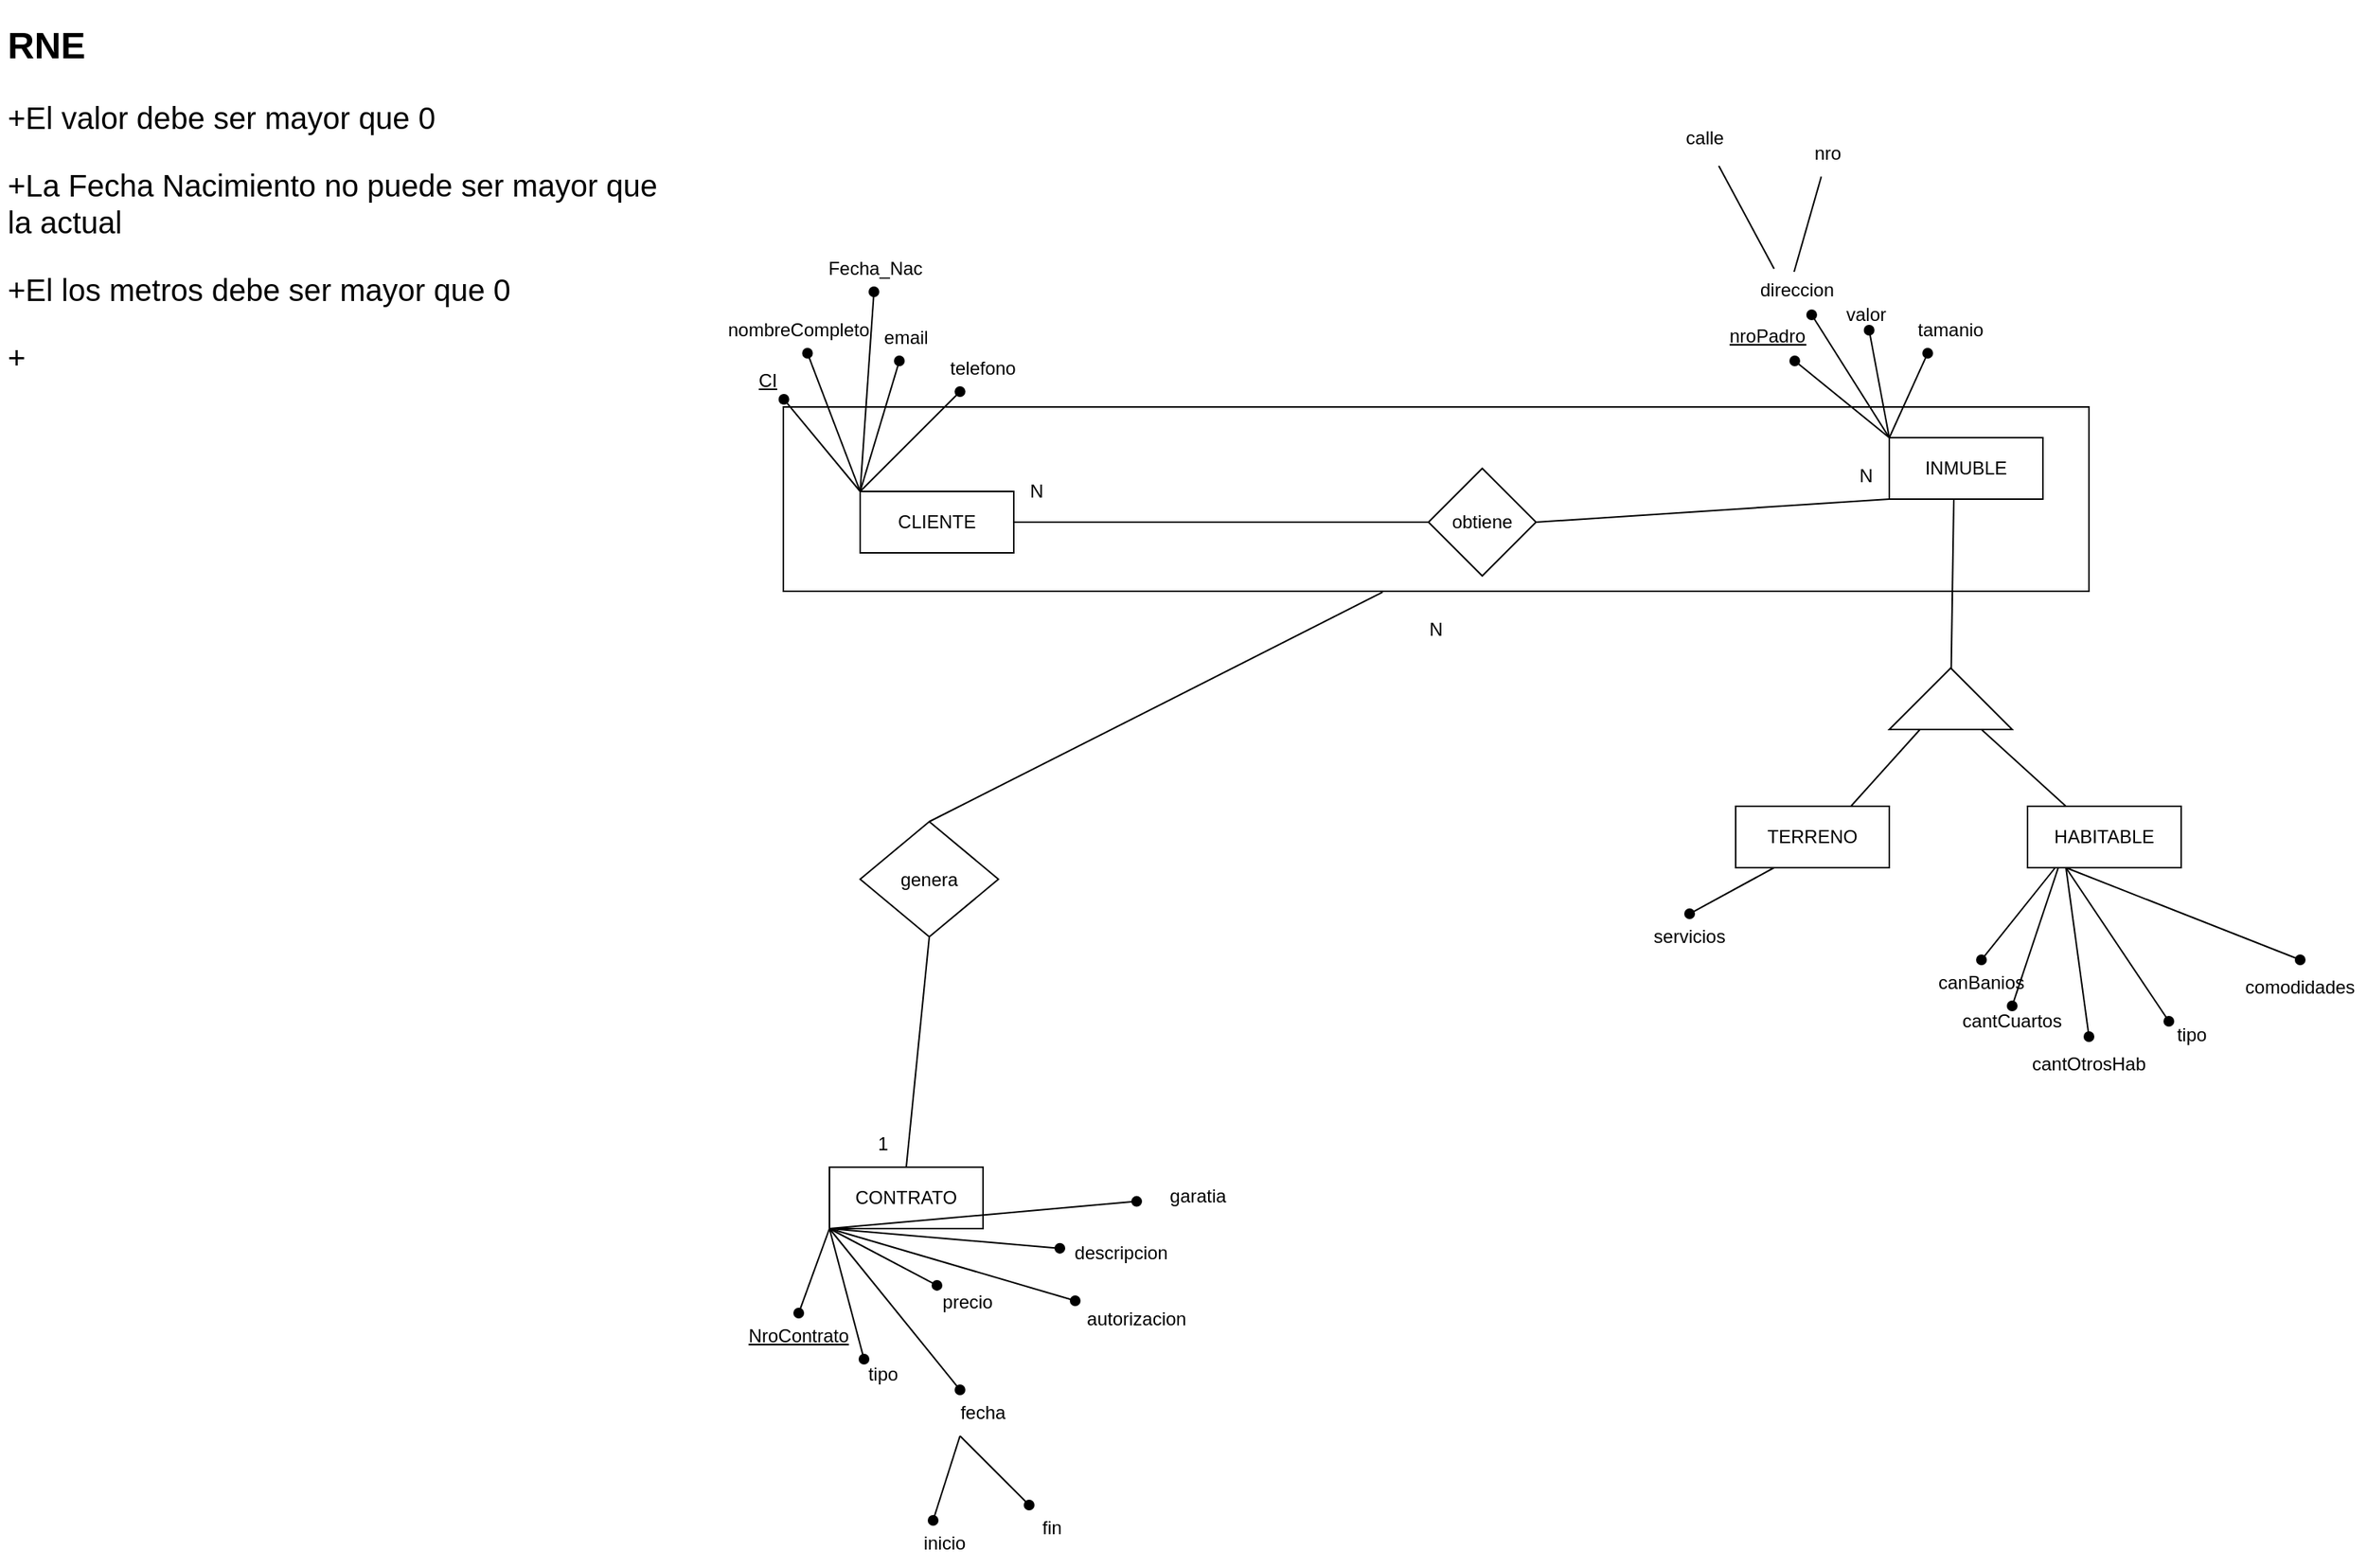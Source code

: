 <mxfile version="22.1.1" type="device">
  <diagram id="WxVVVQGh826VseH-Uuy4" name="Página-1">
    <mxGraphModel dx="1862" dy="1782" grid="1" gridSize="10" guides="1" tooltips="1" connect="1" arrows="1" fold="1" page="1" pageScale="1" pageWidth="827" pageHeight="1169" math="0" shadow="0">
      <root>
        <mxCell id="0" />
        <mxCell id="1" parent="0" />
        <mxCell id="OyHoSDvnyb1JTgSuCgKk-77" value="" style="rounded=0;whiteSpace=wrap;html=1;fillColor=none;" parent="1" vertex="1">
          <mxGeometry x="-120" y="120" width="850" height="120" as="geometry" />
        </mxCell>
        <mxCell id="OyHoSDvnyb1JTgSuCgKk-1" value="CLIENTE" style="whiteSpace=wrap;html=1;align=center;" parent="1" vertex="1">
          <mxGeometry x="-70" y="175" width="100" height="40" as="geometry" />
        </mxCell>
        <mxCell id="OyHoSDvnyb1JTgSuCgKk-2" value="" style="endArrow=oval;html=1;rounded=0;startArrow=none;startFill=0;endFill=1;" parent="1" target="OyHoSDvnyb1JTgSuCgKk-3" edge="1">
          <mxGeometry width="50" height="50" relative="1" as="geometry">
            <mxPoint x="-70" y="175" as="sourcePoint" />
            <mxPoint x="-100" y="105" as="targetPoint" />
          </mxGeometry>
        </mxCell>
        <mxCell id="OyHoSDvnyb1JTgSuCgKk-3" value="&lt;u&gt;CI&lt;/u&gt;" style="text;html=1;strokeColor=none;fillColor=none;align=center;verticalAlign=middle;whiteSpace=wrap;rounded=0;" parent="1" vertex="1">
          <mxGeometry x="-150" y="90" width="40" height="25" as="geometry" />
        </mxCell>
        <mxCell id="OyHoSDvnyb1JTgSuCgKk-4" value="" style="endArrow=oval;html=1;rounded=0;startArrow=none;startFill=0;endFill=1;exitX=0;exitY=0;exitDx=0;exitDy=0;" parent="1" source="OyHoSDvnyb1JTgSuCgKk-1" target="OyHoSDvnyb1JTgSuCgKk-5" edge="1">
          <mxGeometry width="50" height="50" relative="1" as="geometry">
            <mxPoint x="-60" y="185" as="sourcePoint" />
            <mxPoint x="-50" y="105" as="targetPoint" />
          </mxGeometry>
        </mxCell>
        <mxCell id="OyHoSDvnyb1JTgSuCgKk-5" value="nombreCompleto" style="text;html=1;strokeColor=none;fillColor=none;align=center;verticalAlign=middle;whiteSpace=wrap;rounded=0;" parent="1" vertex="1">
          <mxGeometry x="-140" y="55" width="60" height="30" as="geometry" />
        </mxCell>
        <mxCell id="OyHoSDvnyb1JTgSuCgKk-6" value="" style="endArrow=oval;html=1;rounded=0;startArrow=none;startFill=0;endFill=1;exitX=0;exitY=0;exitDx=0;exitDy=0;" parent="1" source="OyHoSDvnyb1JTgSuCgKk-1" target="OyHoSDvnyb1JTgSuCgKk-7" edge="1">
          <mxGeometry width="50" height="50" relative="1" as="geometry">
            <mxPoint x="-60" y="185" as="sourcePoint" />
            <mxPoint x="-70" y="105" as="targetPoint" />
          </mxGeometry>
        </mxCell>
        <mxCell id="OyHoSDvnyb1JTgSuCgKk-7" value="Fecha_Nac" style="text;html=1;strokeColor=none;fillColor=none;align=center;verticalAlign=middle;whiteSpace=wrap;rounded=0;" parent="1" vertex="1">
          <mxGeometry x="-90" y="15" width="60" height="30" as="geometry" />
        </mxCell>
        <mxCell id="OyHoSDvnyb1JTgSuCgKk-8" value="" style="endArrow=oval;html=1;rounded=0;startArrow=none;startFill=0;endFill=1;exitX=0;exitY=0;exitDx=0;exitDy=0;" parent="1" source="OyHoSDvnyb1JTgSuCgKk-1" target="OyHoSDvnyb1JTgSuCgKk-9" edge="1">
          <mxGeometry width="50" height="50" relative="1" as="geometry">
            <mxPoint x="-60" y="185" as="sourcePoint" />
            <mxPoint x="-40" y="75" as="targetPoint" />
          </mxGeometry>
        </mxCell>
        <mxCell id="OyHoSDvnyb1JTgSuCgKk-9" value="email" style="text;html=1;strokeColor=none;fillColor=none;align=center;verticalAlign=middle;whiteSpace=wrap;rounded=0;" parent="1" vertex="1">
          <mxGeometry x="-70" y="60" width="60" height="30" as="geometry" />
        </mxCell>
        <mxCell id="OyHoSDvnyb1JTgSuCgKk-10" value="" style="endArrow=oval;html=1;rounded=0;startArrow=none;startFill=0;endFill=1;exitX=0;exitY=0;exitDx=0;exitDy=0;" parent="1" source="OyHoSDvnyb1JTgSuCgKk-1" target="OyHoSDvnyb1JTgSuCgKk-11" edge="1">
          <mxGeometry width="50" height="50" relative="1" as="geometry">
            <mxPoint x="-60" y="185" as="sourcePoint" />
            <mxPoint x="10" y="95" as="targetPoint" />
          </mxGeometry>
        </mxCell>
        <mxCell id="OyHoSDvnyb1JTgSuCgKk-11" value="telefono" style="text;html=1;strokeColor=none;fillColor=none;align=center;verticalAlign=middle;whiteSpace=wrap;rounded=0;" parent="1" vertex="1">
          <mxGeometry x="-20" y="80" width="60" height="30" as="geometry" />
        </mxCell>
        <mxCell id="OyHoSDvnyb1JTgSuCgKk-12" value="INMUBLE" style="whiteSpace=wrap;html=1;align=center;" parent="1" vertex="1">
          <mxGeometry x="600" y="140" width="100" height="40" as="geometry" />
        </mxCell>
        <mxCell id="OyHoSDvnyb1JTgSuCgKk-13" value="" style="endArrow=none;html=1;rounded=0;entryX=0;entryY=0;entryDx=0;entryDy=0;endFill=0;startArrow=oval;startFill=1;" parent="1" source="OyHoSDvnyb1JTgSuCgKk-14" target="OyHoSDvnyb1JTgSuCgKk-12" edge="1">
          <mxGeometry relative="1" as="geometry">
            <mxPoint x="560" y="90" as="sourcePoint" />
            <mxPoint x="560" y="250" as="targetPoint" />
          </mxGeometry>
        </mxCell>
        <mxCell id="OyHoSDvnyb1JTgSuCgKk-14" value="&lt;u&gt;nroPadron&lt;/u&gt;" style="text;strokeColor=none;fillColor=none;spacingLeft=4;spacingRight=4;overflow=hidden;rotatable=0;points=[[0,0.5],[1,0.5]];portConstraint=eastwest;fontSize=12;whiteSpace=wrap;html=1;" parent="1" vertex="1">
          <mxGeometry x="490" y="60" width="60" height="30" as="geometry" />
        </mxCell>
        <mxCell id="OyHoSDvnyb1JTgSuCgKk-15" value="" style="endArrow=none;html=1;rounded=0;entryX=0;entryY=0;entryDx=0;entryDy=0;endFill=0;startArrow=oval;startFill=1;" parent="1" source="OyHoSDvnyb1JTgSuCgKk-16" target="OyHoSDvnyb1JTgSuCgKk-12" edge="1">
          <mxGeometry relative="1" as="geometry">
            <mxPoint x="590" y="55" as="sourcePoint" />
            <mxPoint x="570" y="115" as="targetPoint" />
          </mxGeometry>
        </mxCell>
        <mxCell id="OyHoSDvnyb1JTgSuCgKk-16" value="direccion" style="text;strokeColor=none;fillColor=none;spacingLeft=4;spacingRight=4;overflow=hidden;rotatable=0;points=[[0,0.5],[1,0.5]];portConstraint=eastwest;fontSize=12;whiteSpace=wrap;html=1;" parent="1" vertex="1">
          <mxGeometry x="510" y="30" width="60" height="30" as="geometry" />
        </mxCell>
        <mxCell id="OyHoSDvnyb1JTgSuCgKk-17" value="" style="endArrow=none;html=1;rounded=0;exitX=0.467;exitY=0.067;exitDx=0;exitDy=0;exitPerimeter=0;" parent="1" source="OyHoSDvnyb1JTgSuCgKk-16" target="OyHoSDvnyb1JTgSuCgKk-20" edge="1">
          <mxGeometry width="50" height="50" relative="1" as="geometry">
            <mxPoint x="520" y="10" as="sourcePoint" />
            <mxPoint x="550" y="-30" as="targetPoint" />
          </mxGeometry>
        </mxCell>
        <mxCell id="OyHoSDvnyb1JTgSuCgKk-18" value="" style="endArrow=none;html=1;rounded=0;exitX=0.25;exitY=0;exitDx=0;exitDy=0;exitPerimeter=0;entryX=0.65;entryY=1.1;entryDx=0;entryDy=0;entryPerimeter=0;" parent="1" source="OyHoSDvnyb1JTgSuCgKk-16" target="OyHoSDvnyb1JTgSuCgKk-19" edge="1">
          <mxGeometry width="50" height="50" relative="1" as="geometry">
            <mxPoint x="569" y="39" as="sourcePoint" />
            <mxPoint x="500" y="-30" as="targetPoint" />
          </mxGeometry>
        </mxCell>
        <mxCell id="OyHoSDvnyb1JTgSuCgKk-19" value="calle" style="text;html=1;strokeColor=none;fillColor=none;align=center;verticalAlign=middle;whiteSpace=wrap;rounded=0;" parent="1" vertex="1">
          <mxGeometry x="450" y="-70" width="60" height="30" as="geometry" />
        </mxCell>
        <mxCell id="OyHoSDvnyb1JTgSuCgKk-20" value="nro" style="text;html=1;strokeColor=none;fillColor=none;align=center;verticalAlign=middle;whiteSpace=wrap;rounded=0;" parent="1" vertex="1">
          <mxGeometry x="530" y="-60" width="60" height="30" as="geometry" />
        </mxCell>
        <mxCell id="OyHoSDvnyb1JTgSuCgKk-22" value="" style="endArrow=none;html=1;rounded=0;endFill=0;startArrow=oval;startFill=1;" parent="1" source="OyHoSDvnyb1JTgSuCgKk-24" edge="1">
          <mxGeometry relative="1" as="geometry">
            <mxPoint x="600" y="60" as="sourcePoint" />
            <mxPoint x="600" y="140" as="targetPoint" />
          </mxGeometry>
        </mxCell>
        <mxCell id="OyHoSDvnyb1JTgSuCgKk-24" value="valor" style="text;html=1;strokeColor=none;fillColor=none;align=center;verticalAlign=middle;whiteSpace=wrap;rounded=0;" parent="1" vertex="1">
          <mxGeometry x="550" y="50" width="70" height="20" as="geometry" />
        </mxCell>
        <mxCell id="OyHoSDvnyb1JTgSuCgKk-25" value="" style="endArrow=none;html=1;rounded=0;endFill=0;startArrow=oval;startFill=1;entryX=0;entryY=0;entryDx=0;entryDy=0;exitX=0.25;exitY=1;exitDx=0;exitDy=0;" parent="1" source="OyHoSDvnyb1JTgSuCgKk-26" target="OyHoSDvnyb1JTgSuCgKk-12" edge="1">
          <mxGeometry relative="1" as="geometry">
            <mxPoint x="630" y="70" as="sourcePoint" />
            <mxPoint x="610" y="150" as="targetPoint" />
          </mxGeometry>
        </mxCell>
        <mxCell id="OyHoSDvnyb1JTgSuCgKk-26" value="tamanio" style="text;html=1;strokeColor=none;fillColor=none;align=center;verticalAlign=middle;whiteSpace=wrap;rounded=0;" parent="1" vertex="1">
          <mxGeometry x="610" y="55" width="60" height="30" as="geometry" />
        </mxCell>
        <mxCell id="OyHoSDvnyb1JTgSuCgKk-27" value="TERRENO" style="whiteSpace=wrap;html=1;align=center;" parent="1" vertex="1">
          <mxGeometry x="500" y="380" width="100" height="40" as="geometry" />
        </mxCell>
        <mxCell id="OyHoSDvnyb1JTgSuCgKk-28" value="HABITABLE" style="whiteSpace=wrap;html=1;align=center;" parent="1" vertex="1">
          <mxGeometry x="690" y="380" width="100" height="40" as="geometry" />
        </mxCell>
        <mxCell id="OyHoSDvnyb1JTgSuCgKk-29" value="" style="triangle;whiteSpace=wrap;html=1;rotation=-90;" parent="1" vertex="1">
          <mxGeometry x="620" y="270" width="40" height="80" as="geometry" />
        </mxCell>
        <mxCell id="OyHoSDvnyb1JTgSuCgKk-30" value="" style="endArrow=none;html=1;rounded=0;entryX=0;entryY=0.25;entryDx=0;entryDy=0;exitX=0.75;exitY=0;exitDx=0;exitDy=0;" parent="1" source="OyHoSDvnyb1JTgSuCgKk-27" target="OyHoSDvnyb1JTgSuCgKk-29" edge="1">
          <mxGeometry width="50" height="50" relative="1" as="geometry">
            <mxPoint x="570" y="340" as="sourcePoint" />
            <mxPoint x="620" y="290" as="targetPoint" />
          </mxGeometry>
        </mxCell>
        <mxCell id="OyHoSDvnyb1JTgSuCgKk-31" value="" style="endArrow=none;html=1;rounded=0;entryX=0;entryY=0.75;entryDx=0;entryDy=0;exitX=0.25;exitY=0;exitDx=0;exitDy=0;" parent="1" source="OyHoSDvnyb1JTgSuCgKk-28" target="OyHoSDvnyb1JTgSuCgKk-29" edge="1">
          <mxGeometry width="50" height="50" relative="1" as="geometry">
            <mxPoint x="580" y="350" as="sourcePoint" />
            <mxPoint x="630" y="300" as="targetPoint" />
          </mxGeometry>
        </mxCell>
        <mxCell id="OyHoSDvnyb1JTgSuCgKk-33" value="" style="endArrow=none;html=1;rounded=0;entryX=0.42;entryY=1;entryDx=0;entryDy=0;entryPerimeter=0;" parent="1" source="OyHoSDvnyb1JTgSuCgKk-29" target="OyHoSDvnyb1JTgSuCgKk-12" edge="1">
          <mxGeometry width="50" height="50" relative="1" as="geometry">
            <mxPoint x="600" y="230" as="sourcePoint" />
            <mxPoint x="650" y="180" as="targetPoint" />
          </mxGeometry>
        </mxCell>
        <mxCell id="OyHoSDvnyb1JTgSuCgKk-34" value="" style="endArrow=none;html=1;rounded=0;entryX=0.25;entryY=1;entryDx=0;entryDy=0;startArrow=oval;startFill=1;exitX=0.5;exitY=0;exitDx=0;exitDy=0;" parent="1" source="OyHoSDvnyb1JTgSuCgKk-35" target="OyHoSDvnyb1JTgSuCgKk-27" edge="1">
          <mxGeometry width="50" height="50" relative="1" as="geometry">
            <mxPoint x="510" y="430" as="sourcePoint" />
            <mxPoint x="510" y="520" as="targetPoint" />
          </mxGeometry>
        </mxCell>
        <mxCell id="OyHoSDvnyb1JTgSuCgKk-35" value="servicios" style="text;html=1;strokeColor=none;fillColor=none;align=center;verticalAlign=middle;whiteSpace=wrap;rounded=0;" parent="1" vertex="1">
          <mxGeometry x="440" y="450" width="60" height="30" as="geometry" />
        </mxCell>
        <mxCell id="OyHoSDvnyb1JTgSuCgKk-37" value="" style="endArrow=none;html=1;rounded=0;entryX=0.18;entryY=1;entryDx=0;entryDy=0;entryPerimeter=0;exitX=0.5;exitY=0;exitDx=0;exitDy=0;startArrow=oval;startFill=1;" parent="1" source="OyHoSDvnyb1JTgSuCgKk-38" target="OyHoSDvnyb1JTgSuCgKk-28" edge="1">
          <mxGeometry width="50" height="50" relative="1" as="geometry">
            <mxPoint x="660" y="490" as="sourcePoint" />
            <mxPoint x="710" y="430" as="targetPoint" />
          </mxGeometry>
        </mxCell>
        <mxCell id="OyHoSDvnyb1JTgSuCgKk-38" value="canBanios" style="text;html=1;strokeColor=none;fillColor=none;align=center;verticalAlign=middle;whiteSpace=wrap;rounded=0;" parent="1" vertex="1">
          <mxGeometry x="630" y="480" width="60" height="30" as="geometry" />
        </mxCell>
        <mxCell id="OyHoSDvnyb1JTgSuCgKk-39" value="" style="endArrow=none;html=1;rounded=0;exitX=0.5;exitY=0;exitDx=0;exitDy=0;startArrow=oval;startFill=1;" parent="1" source="OyHoSDvnyb1JTgSuCgKk-40" edge="1">
          <mxGeometry width="50" height="50" relative="1" as="geometry">
            <mxPoint x="670" y="500" as="sourcePoint" />
            <mxPoint x="710" y="420" as="targetPoint" />
          </mxGeometry>
        </mxCell>
        <mxCell id="OyHoSDvnyb1JTgSuCgKk-40" value="cantCuartos" style="text;html=1;strokeColor=none;fillColor=none;align=center;verticalAlign=middle;whiteSpace=wrap;rounded=0;" parent="1" vertex="1">
          <mxGeometry x="660" y="510" width="40" height="20" as="geometry" />
        </mxCell>
        <mxCell id="OyHoSDvnyb1JTgSuCgKk-43" value="" style="endArrow=none;html=1;rounded=0;entryX=0.25;entryY=1;entryDx=0;entryDy=0;startArrow=oval;startFill=1;exitX=0.5;exitY=0;exitDx=0;exitDy=0;" parent="1" source="OyHoSDvnyb1JTgSuCgKk-44" target="OyHoSDvnyb1JTgSuCgKk-28" edge="1">
          <mxGeometry width="50" height="50" relative="1" as="geometry">
            <mxPoint x="730" y="520" as="sourcePoint" />
            <mxPoint x="700" y="480" as="targetPoint" />
          </mxGeometry>
        </mxCell>
        <mxCell id="OyHoSDvnyb1JTgSuCgKk-44" value="cantOtrosHab" style="text;html=1;strokeColor=none;fillColor=none;align=center;verticalAlign=middle;whiteSpace=wrap;rounded=0;" parent="1" vertex="1">
          <mxGeometry x="710" y="530" width="40" height="35" as="geometry" />
        </mxCell>
        <mxCell id="OyHoSDvnyb1JTgSuCgKk-45" value="" style="endArrow=none;html=1;rounded=0;entryX=0.25;entryY=1;entryDx=0;entryDy=0;startArrow=oval;startFill=1;exitX=0.25;exitY=0;exitDx=0;exitDy=0;" parent="1" source="OyHoSDvnyb1JTgSuCgKk-46" target="OyHoSDvnyb1JTgSuCgKk-28" edge="1">
          <mxGeometry width="50" height="50" relative="1" as="geometry">
            <mxPoint x="780" y="510" as="sourcePoint" />
            <mxPoint x="725" y="430" as="targetPoint" />
          </mxGeometry>
        </mxCell>
        <mxCell id="OyHoSDvnyb1JTgSuCgKk-46" value="tipo" style="text;html=1;strokeColor=none;fillColor=none;align=center;verticalAlign=middle;whiteSpace=wrap;rounded=0;" parent="1" vertex="1">
          <mxGeometry x="767" y="520" width="60" height="17.5" as="geometry" />
        </mxCell>
        <mxCell id="OyHoSDvnyb1JTgSuCgKk-48" value="CONTRATO" style="whiteSpace=wrap;html=1;align=center;" parent="1" vertex="1">
          <mxGeometry x="-90" y="615" width="100" height="40" as="geometry" />
        </mxCell>
        <mxCell id="OyHoSDvnyb1JTgSuCgKk-49" value="" style="endArrow=none;html=1;rounded=0;entryX=0;entryY=1;entryDx=0;entryDy=0;startArrow=oval;startFill=1;exitX=0.5;exitY=0;exitDx=0;exitDy=0;" parent="1" source="OyHoSDvnyb1JTgSuCgKk-50" target="OyHoSDvnyb1JTgSuCgKk-48" edge="1">
          <mxGeometry width="50" height="50" relative="1" as="geometry">
            <mxPoint x="-70" y="730" as="sourcePoint" />
            <mxPoint x="-130" y="680" as="targetPoint" />
          </mxGeometry>
        </mxCell>
        <mxCell id="OyHoSDvnyb1JTgSuCgKk-50" value="&lt;u&gt;NroContrato&lt;/u&gt;" style="text;html=1;strokeColor=none;fillColor=none;align=center;verticalAlign=middle;whiteSpace=wrap;rounded=0;" parent="1" vertex="1">
          <mxGeometry x="-140" y="710" width="60" height="30" as="geometry" />
        </mxCell>
        <mxCell id="OyHoSDvnyb1JTgSuCgKk-51" value="" style="endArrow=none;html=1;rounded=0;entryX=0;entryY=1;entryDx=0;entryDy=0;startArrow=oval;startFill=1;exitX=0.25;exitY=0;exitDx=0;exitDy=0;" parent="1" source="OyHoSDvnyb1JTgSuCgKk-52" target="OyHoSDvnyb1JTgSuCgKk-48" edge="1">
          <mxGeometry width="50" height="50" relative="1" as="geometry">
            <mxPoint x="-60" y="745" as="sourcePoint" />
            <mxPoint x="-80" y="665" as="targetPoint" />
          </mxGeometry>
        </mxCell>
        <mxCell id="OyHoSDvnyb1JTgSuCgKk-52" value="tipo" style="text;html=1;strokeColor=none;fillColor=none;align=center;verticalAlign=middle;whiteSpace=wrap;rounded=0;" parent="1" vertex="1">
          <mxGeometry x="-80" y="740" width="50" height="20" as="geometry" />
        </mxCell>
        <mxCell id="OyHoSDvnyb1JTgSuCgKk-53" value="fecha" style="text;html=1;strokeColor=none;fillColor=none;align=center;verticalAlign=middle;whiteSpace=wrap;rounded=0;" parent="1" vertex="1">
          <mxGeometry x="-20" y="760" width="60" height="30" as="geometry" />
        </mxCell>
        <mxCell id="OyHoSDvnyb1JTgSuCgKk-54" value="" style="endArrow=none;html=1;rounded=0;startArrow=oval;startFill=1;exitX=0.25;exitY=0;exitDx=0;exitDy=0;" parent="1" source="OyHoSDvnyb1JTgSuCgKk-53" edge="1">
          <mxGeometry width="50" height="50" relative="1" as="geometry">
            <mxPoint x="-57" y="750" as="sourcePoint" />
            <mxPoint x="-90" y="655" as="targetPoint" />
          </mxGeometry>
        </mxCell>
        <mxCell id="OyHoSDvnyb1JTgSuCgKk-55" value="" style="endArrow=none;html=1;rounded=0;entryX=0.25;entryY=1;entryDx=0;entryDy=0;exitX=0.25;exitY=0;exitDx=0;exitDy=0;startArrow=oval;startFill=1;" parent="1" source="OyHoSDvnyb1JTgSuCgKk-57" target="OyHoSDvnyb1JTgSuCgKk-53" edge="1">
          <mxGeometry width="50" height="50" relative="1" as="geometry">
            <mxPoint x="-20" y="845" as="sourcePoint" />
            <mxPoint y="805" as="targetPoint" />
          </mxGeometry>
        </mxCell>
        <mxCell id="OyHoSDvnyb1JTgSuCgKk-56" value="" style="endArrow=none;html=1;rounded=0;entryX=0.25;entryY=1;entryDx=0;entryDy=0;exitX=0;exitY=0;exitDx=0;exitDy=0;startArrow=oval;startFill=1;" parent="1" source="OyHoSDvnyb1JTgSuCgKk-58" target="OyHoSDvnyb1JTgSuCgKk-53" edge="1">
          <mxGeometry width="50" height="50" relative="1" as="geometry">
            <mxPoint x="30" y="835" as="sourcePoint" />
            <mxPoint x="5" y="800" as="targetPoint" />
          </mxGeometry>
        </mxCell>
        <mxCell id="OyHoSDvnyb1JTgSuCgKk-57" value="inicio" style="text;html=1;strokeColor=none;fillColor=none;align=center;verticalAlign=middle;whiteSpace=wrap;rounded=0;" parent="1" vertex="1">
          <mxGeometry x="-30" y="845" width="30" height="30" as="geometry" />
        </mxCell>
        <mxCell id="OyHoSDvnyb1JTgSuCgKk-58" value="fin" style="text;html=1;strokeColor=none;fillColor=none;align=center;verticalAlign=middle;whiteSpace=wrap;rounded=0;" parent="1" vertex="1">
          <mxGeometry x="40" y="835" width="30" height="30" as="geometry" />
        </mxCell>
        <mxCell id="OyHoSDvnyb1JTgSuCgKk-59" value="" style="endArrow=oval;html=1;rounded=0;exitX=0;exitY=1;exitDx=0;exitDy=0;startArrow=none;startFill=0;endFill=1;" parent="1" source="OyHoSDvnyb1JTgSuCgKk-48" target="OyHoSDvnyb1JTgSuCgKk-60" edge="1">
          <mxGeometry width="50" height="50" relative="1" as="geometry">
            <mxPoint x="250" y="715" as="sourcePoint" />
            <mxPoint x="10" y="705" as="targetPoint" />
          </mxGeometry>
        </mxCell>
        <mxCell id="OyHoSDvnyb1JTgSuCgKk-60" value="precio" style="text;html=1;strokeColor=none;fillColor=none;align=center;verticalAlign=middle;whiteSpace=wrap;rounded=0;" parent="1" vertex="1">
          <mxGeometry x="-20" y="690" width="40" height="25" as="geometry" />
        </mxCell>
        <mxCell id="OyHoSDvnyb1JTgSuCgKk-61" value="" style="endArrow=oval;html=1;rounded=0;exitX=0;exitY=1;exitDx=0;exitDy=0;startArrow=none;startFill=0;endFill=1;" parent="1" source="OyHoSDvnyb1JTgSuCgKk-48" target="OyHoSDvnyb1JTgSuCgKk-62" edge="1">
          <mxGeometry width="50" height="50" relative="1" as="geometry">
            <mxPoint x="-340" y="615" as="sourcePoint" />
            <mxPoint x="70" y="682.5" as="targetPoint" />
          </mxGeometry>
        </mxCell>
        <mxCell id="OyHoSDvnyb1JTgSuCgKk-62" value="descripcion" style="text;html=1;strokeColor=none;fillColor=none;align=center;verticalAlign=middle;whiteSpace=wrap;rounded=0;" parent="1" vertex="1">
          <mxGeometry x="60" y="652.5" width="80" height="37.5" as="geometry" />
        </mxCell>
        <mxCell id="OyHoSDvnyb1JTgSuCgKk-63" value="" style="endArrow=oval;html=1;rounded=0;startArrow=none;startFill=0;endFill=1;exitX=0;exitY=1;exitDx=0;exitDy=0;" parent="1" source="OyHoSDvnyb1JTgSuCgKk-48" target="OyHoSDvnyb1JTgSuCgKk-64" edge="1">
          <mxGeometry width="50" height="50" relative="1" as="geometry">
            <mxPoint x="-90" y="655" as="sourcePoint" />
            <mxPoint x="120" y="710" as="targetPoint" />
          </mxGeometry>
        </mxCell>
        <mxCell id="OyHoSDvnyb1JTgSuCgKk-64" value="autorizacion&lt;br&gt;" style="text;html=1;strokeColor=none;fillColor=none;align=center;verticalAlign=middle;whiteSpace=wrap;rounded=0;" parent="1" vertex="1">
          <mxGeometry x="70" y="695" width="80" height="37.5" as="geometry" />
        </mxCell>
        <mxCell id="OyHoSDvnyb1JTgSuCgKk-74" value="obtiene" style="rhombus;whiteSpace=wrap;html=1;" parent="1" vertex="1">
          <mxGeometry x="300" y="160" width="70" height="70" as="geometry" />
        </mxCell>
        <mxCell id="OyHoSDvnyb1JTgSuCgKk-75" value="" style="endArrow=none;html=1;rounded=0;exitX=1;exitY=0.5;exitDx=0;exitDy=0;entryX=0;entryY=0.5;entryDx=0;entryDy=0;" parent="1" source="OyHoSDvnyb1JTgSuCgKk-1" target="OyHoSDvnyb1JTgSuCgKk-74" edge="1">
          <mxGeometry width="50" height="50" relative="1" as="geometry">
            <mxPoint x="270" y="300" as="sourcePoint" />
            <mxPoint x="320" y="250" as="targetPoint" />
          </mxGeometry>
        </mxCell>
        <mxCell id="OyHoSDvnyb1JTgSuCgKk-76" value="" style="endArrow=none;html=1;rounded=0;entryX=0;entryY=1;entryDx=0;entryDy=0;exitX=1;exitY=0.5;exitDx=0;exitDy=0;" parent="1" source="OyHoSDvnyb1JTgSuCgKk-74" target="OyHoSDvnyb1JTgSuCgKk-12" edge="1">
          <mxGeometry width="50" height="50" relative="1" as="geometry">
            <mxPoint x="270" y="300" as="sourcePoint" />
            <mxPoint x="320" y="250" as="targetPoint" />
          </mxGeometry>
        </mxCell>
        <mxCell id="OyHoSDvnyb1JTgSuCgKk-78" value="genera" style="rhombus;whiteSpace=wrap;html=1;" parent="1" vertex="1">
          <mxGeometry x="-70" y="390" width="90" height="75" as="geometry" />
        </mxCell>
        <mxCell id="OyHoSDvnyb1JTgSuCgKk-79" value="" style="endArrow=none;html=1;rounded=0;exitX=0.5;exitY=1;exitDx=0;exitDy=0;entryX=0.5;entryY=0;entryDx=0;entryDy=0;" parent="1" source="OyHoSDvnyb1JTgSuCgKk-78" target="OyHoSDvnyb1JTgSuCgKk-48" edge="1">
          <mxGeometry width="50" height="50" relative="1" as="geometry">
            <mxPoint x="-35" y="560" as="sourcePoint" />
            <mxPoint x="130" y="545" as="targetPoint" />
          </mxGeometry>
        </mxCell>
        <mxCell id="OyHoSDvnyb1JTgSuCgKk-80" value="" style="endArrow=none;html=1;rounded=0;exitX=0.5;exitY=0;exitDx=0;exitDy=0;entryX=0.459;entryY=1.005;entryDx=0;entryDy=0;entryPerimeter=0;" parent="1" source="OyHoSDvnyb1JTgSuCgKk-78" target="OyHoSDvnyb1JTgSuCgKk-77" edge="1">
          <mxGeometry width="50" height="50" relative="1" as="geometry">
            <mxPoint x="360" y="730" as="sourcePoint" />
            <mxPoint x="410" y="680" as="targetPoint" />
          </mxGeometry>
        </mxCell>
        <mxCell id="O2dMrHS1CTyVlHkGzMJd-1" value="" style="endArrow=oval;html=1;rounded=0;startArrow=none;startFill=0;endFill=1;" parent="1" target="O2dMrHS1CTyVlHkGzMJd-2" edge="1">
          <mxGeometry width="50" height="50" relative="1" as="geometry">
            <mxPoint x="-90" y="655" as="sourcePoint" />
            <mxPoint x="120" y="645" as="targetPoint" />
          </mxGeometry>
        </mxCell>
        <mxCell id="O2dMrHS1CTyVlHkGzMJd-2" value="garatia" style="text;html=1;strokeColor=none;fillColor=none;align=center;verticalAlign=middle;whiteSpace=wrap;rounded=0;" parent="1" vertex="1">
          <mxGeometry x="110" y="615" width="80" height="37.5" as="geometry" />
        </mxCell>
        <mxCell id="JMcVgq8VJ02x5blIf2rQ-2" value="N" style="text;html=1;strokeColor=none;fillColor=none;align=center;verticalAlign=middle;whiteSpace=wrap;rounded=0;" parent="1" vertex="1">
          <mxGeometry x="30" y="160" width="30" height="30" as="geometry" />
        </mxCell>
        <mxCell id="JMcVgq8VJ02x5blIf2rQ-5" value="N" style="text;html=1;strokeColor=none;fillColor=none;align=center;verticalAlign=middle;whiteSpace=wrap;rounded=0;" parent="1" vertex="1">
          <mxGeometry x="570" y="150" width="30" height="30" as="geometry" />
        </mxCell>
        <mxCell id="JMcVgq8VJ02x5blIf2rQ-7" value="1" style="text;html=1;strokeColor=none;fillColor=none;align=center;verticalAlign=middle;whiteSpace=wrap;rounded=0;" parent="1" vertex="1">
          <mxGeometry x="-70" y="585" width="30" height="30" as="geometry" />
        </mxCell>
        <mxCell id="b_GwWm53v5mUAmIrbCcu-3" value="N" style="text;html=1;strokeColor=none;fillColor=none;align=center;verticalAlign=middle;whiteSpace=wrap;rounded=0;" vertex="1" parent="1">
          <mxGeometry x="290" y="250" width="30" height="30" as="geometry" />
        </mxCell>
        <mxCell id="b_GwWm53v5mUAmIrbCcu-6" value="&lt;h1&gt;RNE&lt;/h1&gt;&lt;p style=&quot;font-size: 20px;&quot;&gt;+El valor debe ser mayor que 0&lt;/p&gt;&lt;p style=&quot;font-size: 20px;&quot;&gt;+La Fecha Nacimiento no puede ser mayor que la actual&lt;/p&gt;&lt;p style=&quot;font-size: 20px;&quot;&gt;+El los metros debe ser mayor que 0&lt;/p&gt;&lt;p style=&quot;font-size: 20px;&quot;&gt;+&lt;/p&gt;" style="text;html=1;strokeColor=none;fillColor=none;spacing=5;spacingTop=-20;whiteSpace=wrap;overflow=hidden;rounded=0;" vertex="1" parent="1">
          <mxGeometry x="-630" y="-135" width="450" height="265" as="geometry" />
        </mxCell>
        <mxCell id="b_GwWm53v5mUAmIrbCcu-7" value="" style="endArrow=none;html=1;rounded=0;entryX=0.25;entryY=1;entryDx=0;entryDy=0;startArrow=oval;startFill=1;exitX=0.5;exitY=0;exitDx=0;exitDy=0;" edge="1" parent="1" source="b_GwWm53v5mUAmIrbCcu-8" target="OyHoSDvnyb1JTgSuCgKk-28">
          <mxGeometry width="50" height="50" relative="1" as="geometry">
            <mxPoint x="845" y="470" as="sourcePoint" />
            <mxPoint x="820" y="360" as="targetPoint" />
          </mxGeometry>
        </mxCell>
        <mxCell id="b_GwWm53v5mUAmIrbCcu-8" value="comodidades" style="text;html=1;strokeColor=none;fillColor=none;align=center;verticalAlign=middle;whiteSpace=wrap;rounded=0;" vertex="1" parent="1">
          <mxGeometry x="825" y="480" width="85" height="35" as="geometry" />
        </mxCell>
      </root>
    </mxGraphModel>
  </diagram>
</mxfile>
